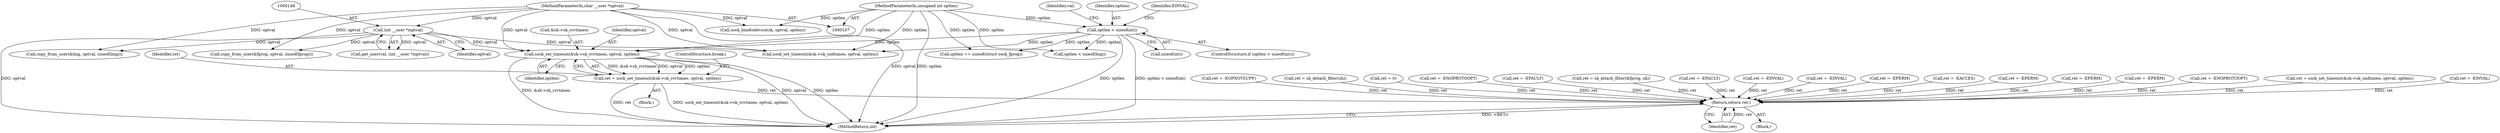 digraph "0_linux_82981930125abfd39d7c8378a9cfdf5e1be2002b_0@pointer" {
"1000549" [label="(Call,sock_set_timeout(&sk->sk_rcvtimeo, optval, optlen))"];
"1000147" [label="(Call,(int __user *)optval)"];
"1000111" [label="(MethodParameterIn,char __user *optval)"];
"1000137" [label="(Call,optlen < sizeof(int))"];
"1000112" [label="(MethodParameterIn,unsigned int optlen)"];
"1000547" [label="(Call,ret = sock_set_timeout(&sk->sk_rcvtimeo, optval, optlen))"];
"1000680" [label="(Return,return ret;)"];
"1000673" [label="(Call,ret = -ENOPROTOOPT)"];
"1000558" [label="(Call,ret = sock_set_timeout(&sk->sk_sndtimeo, optval, optlen))"];
"1000554" [label="(Identifier,optval)"];
"1000569" [label="(Call,ret = -EINVAL)"];
"1000137" [label="(Call,optlen < sizeof(int))"];
"1000136" [label="(ControlStructure,if (optlen < sizeof(int)))"];
"1000143" [label="(Identifier,EINVAL)"];
"1000661" [label="(Call,ret = -EOPNOTSUPP)"];
"1000681" [label="(Identifier,ret)"];
"1000146" [label="(Identifier,val)"];
"1000548" [label="(Identifier,ret)"];
"1000682" [label="(MethodReturn,int)"];
"1000113" [label="(Block,)"];
"1000145" [label="(Call,get_user(val, (int __user *)optval))"];
"1000585" [label="(Call,copy_from_user(&fprog, optval, sizeof(fprog)))"];
"1000555" [label="(Identifier,optlen)"];
"1000132" [label="(Call,sock_bindtodevice(sk, optval, optlen))"];
"1000680" [label="(Return,return ret;)"];
"1000111" [label="(MethodParameterIn,char __user *optval)"];
"1000600" [label="(Call,ret = sk_detach_filter(sk))"];
"1000574" [label="(Call,optlen == sizeof(struct sock_fprog))"];
"1000547" [label="(Call,ret = sock_set_timeout(&sk->sk_rcvtimeo, optval, optlen))"];
"1000124" [label="(Call,ret = 0)"];
"1000195" [label="(Call,ret = -ENOPROTOOPT)"];
"1000163" [label="(Block,)"];
"1000112" [label="(MethodParameterIn,unsigned int optlen)"];
"1000147" [label="(Call,(int __user *)optval)"];
"1000580" [label="(Call,ret = -EFAULT)"];
"1000592" [label="(Call,ret = sk_attach_filter(&fprog, sk))"];
"1000550" [label="(Call,&sk->sk_rcvtimeo)"];
"1000359" [label="(Call,optlen < sizeof(ling))"];
"1000377" [label="(Call,ret = -EFAULT)"];
"1000481" [label="(Call,ret = -EINVAL)"];
"1000560" [label="(Call,sock_set_timeout(&sk->sk_sndtimeo, optval, optlen))"];
"1000364" [label="(Call,ret = -EINVAL)"];
"1000556" [label="(ControlStructure,break;)"];
"1000139" [label="(Call,sizeof(int))"];
"1000627" [label="(Call,ret = -EPERM)"];
"1000171" [label="(Call,ret = -EACCES)"];
"1000370" [label="(Call,copy_from_user(&ling, optval, sizeof(ling)))"];
"1000352" [label="(Call,ret = -EPERM)"];
"1000549" [label="(Call,sock_set_timeout(&sk->sk_rcvtimeo, optval, optlen))"];
"1000149" [label="(Identifier,optval)"];
"1000138" [label="(Identifier,optlen)"];
"1000254" [label="(Call,ret = -EPERM)"];
"1000300" [label="(Call,ret = -EPERM)"];
"1000549" -> "1000547"  [label="AST: "];
"1000549" -> "1000555"  [label="CFG: "];
"1000550" -> "1000549"  [label="AST: "];
"1000554" -> "1000549"  [label="AST: "];
"1000555" -> "1000549"  [label="AST: "];
"1000547" -> "1000549"  [label="CFG: "];
"1000549" -> "1000682"  [label="DDG: &sk->sk_rcvtimeo"];
"1000549" -> "1000682"  [label="DDG: optval"];
"1000549" -> "1000682"  [label="DDG: optlen"];
"1000549" -> "1000547"  [label="DDG: &sk->sk_rcvtimeo"];
"1000549" -> "1000547"  [label="DDG: optval"];
"1000549" -> "1000547"  [label="DDG: optlen"];
"1000147" -> "1000549"  [label="DDG: optval"];
"1000111" -> "1000549"  [label="DDG: optval"];
"1000137" -> "1000549"  [label="DDG: optlen"];
"1000112" -> "1000549"  [label="DDG: optlen"];
"1000147" -> "1000145"  [label="AST: "];
"1000147" -> "1000149"  [label="CFG: "];
"1000148" -> "1000147"  [label="AST: "];
"1000149" -> "1000147"  [label="AST: "];
"1000145" -> "1000147"  [label="CFG: "];
"1000147" -> "1000682"  [label="DDG: optval"];
"1000147" -> "1000145"  [label="DDG: optval"];
"1000111" -> "1000147"  [label="DDG: optval"];
"1000147" -> "1000370"  [label="DDG: optval"];
"1000147" -> "1000560"  [label="DDG: optval"];
"1000147" -> "1000585"  [label="DDG: optval"];
"1000111" -> "1000107"  [label="AST: "];
"1000111" -> "1000682"  [label="DDG: optval"];
"1000111" -> "1000132"  [label="DDG: optval"];
"1000111" -> "1000370"  [label="DDG: optval"];
"1000111" -> "1000560"  [label="DDG: optval"];
"1000111" -> "1000585"  [label="DDG: optval"];
"1000137" -> "1000136"  [label="AST: "];
"1000137" -> "1000139"  [label="CFG: "];
"1000138" -> "1000137"  [label="AST: "];
"1000139" -> "1000137"  [label="AST: "];
"1000143" -> "1000137"  [label="CFG: "];
"1000146" -> "1000137"  [label="CFG: "];
"1000137" -> "1000682"  [label="DDG: optlen"];
"1000137" -> "1000682"  [label="DDG: optlen < sizeof(int)"];
"1000112" -> "1000137"  [label="DDG: optlen"];
"1000137" -> "1000359"  [label="DDG: optlen"];
"1000137" -> "1000560"  [label="DDG: optlen"];
"1000137" -> "1000574"  [label="DDG: optlen"];
"1000112" -> "1000107"  [label="AST: "];
"1000112" -> "1000682"  [label="DDG: optlen"];
"1000112" -> "1000132"  [label="DDG: optlen"];
"1000112" -> "1000359"  [label="DDG: optlen"];
"1000112" -> "1000560"  [label="DDG: optlen"];
"1000112" -> "1000574"  [label="DDG: optlen"];
"1000547" -> "1000163"  [label="AST: "];
"1000548" -> "1000547"  [label="AST: "];
"1000556" -> "1000547"  [label="CFG: "];
"1000547" -> "1000682"  [label="DDG: ret"];
"1000547" -> "1000682"  [label="DDG: sock_set_timeout(&sk->sk_rcvtimeo, optval, optlen)"];
"1000547" -> "1000680"  [label="DDG: ret"];
"1000680" -> "1000113"  [label="AST: "];
"1000680" -> "1000681"  [label="CFG: "];
"1000681" -> "1000680"  [label="AST: "];
"1000682" -> "1000680"  [label="CFG: "];
"1000680" -> "1000682"  [label="DDG: <RET>"];
"1000681" -> "1000680"  [label="DDG: ret"];
"1000364" -> "1000680"  [label="DDG: ret"];
"1000171" -> "1000680"  [label="DDG: ret"];
"1000124" -> "1000680"  [label="DDG: ret"];
"1000254" -> "1000680"  [label="DDG: ret"];
"1000661" -> "1000680"  [label="DDG: ret"];
"1000352" -> "1000680"  [label="DDG: ret"];
"1000627" -> "1000680"  [label="DDG: ret"];
"1000300" -> "1000680"  [label="DDG: ret"];
"1000673" -> "1000680"  [label="DDG: ret"];
"1000558" -> "1000680"  [label="DDG: ret"];
"1000580" -> "1000680"  [label="DDG: ret"];
"1000195" -> "1000680"  [label="DDG: ret"];
"1000592" -> "1000680"  [label="DDG: ret"];
"1000600" -> "1000680"  [label="DDG: ret"];
"1000481" -> "1000680"  [label="DDG: ret"];
"1000569" -> "1000680"  [label="DDG: ret"];
"1000377" -> "1000680"  [label="DDG: ret"];
}
